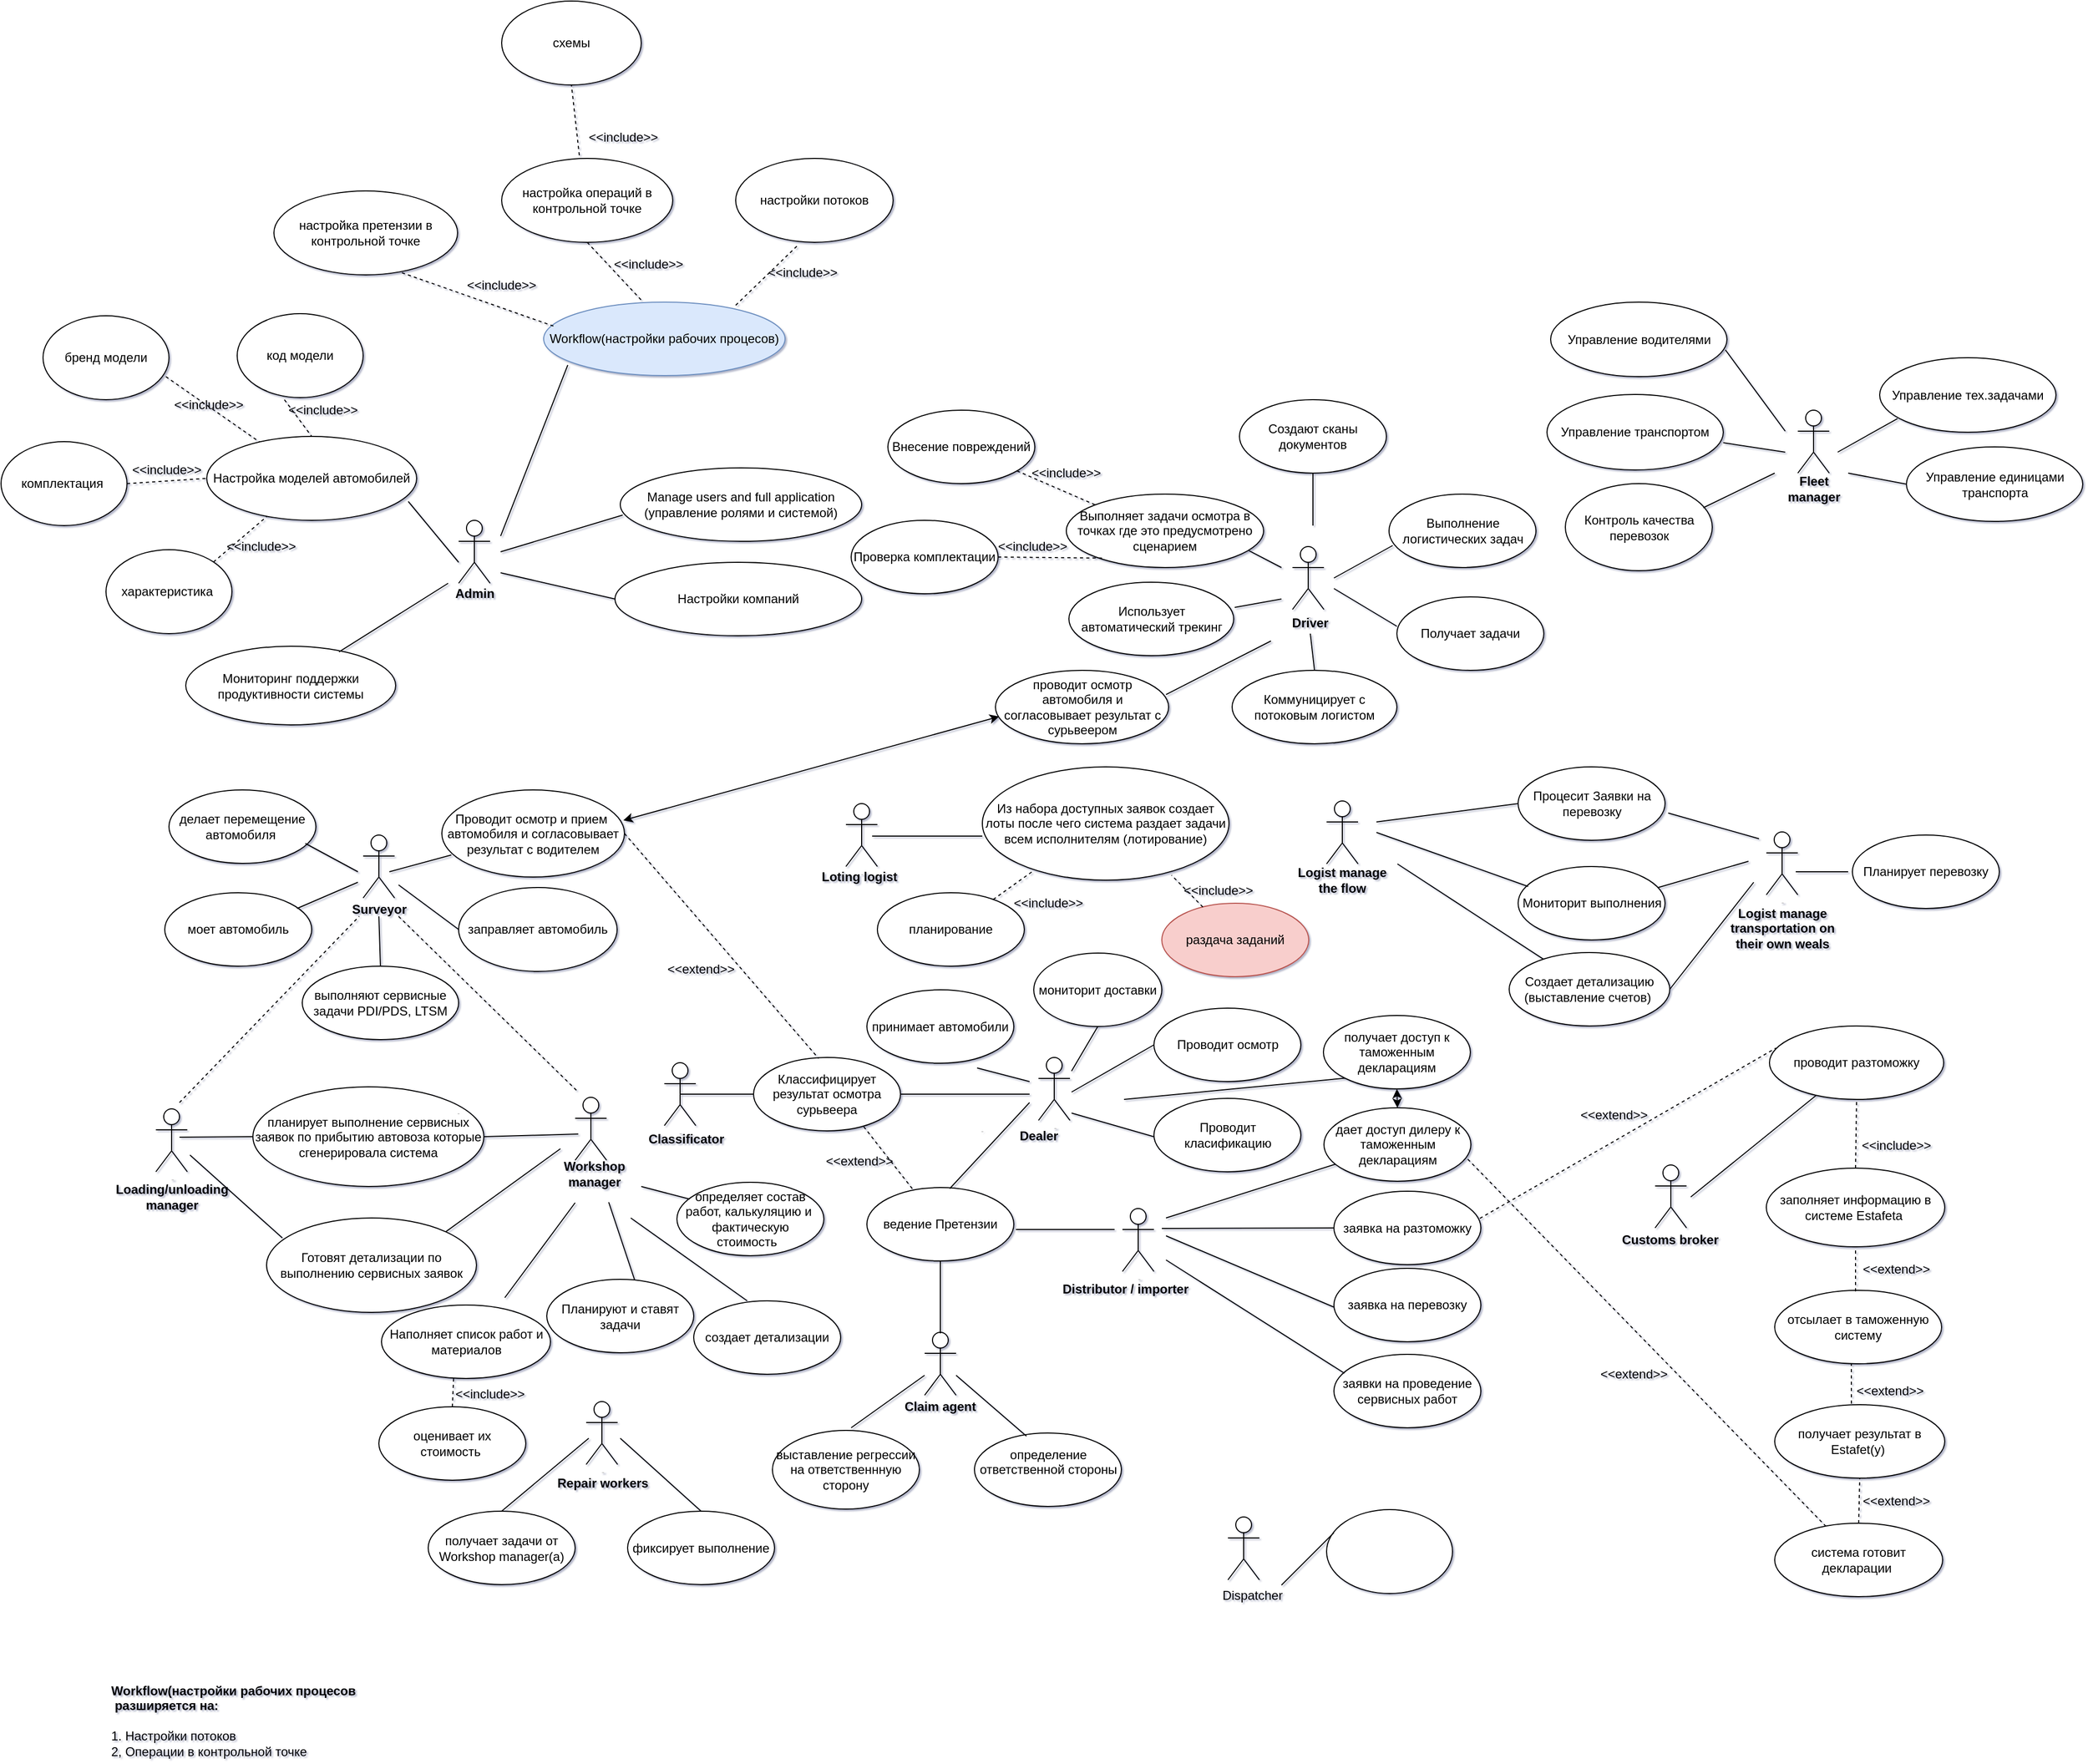<mxfile version="10.8.9" type="github"><diagram id="5whcgXVuGCMbvo6mKbPc" name="Page-1"><mxGraphModel dx="2269" dy="3134" grid="1" gridSize="10" guides="1" tooltips="1" connect="1" arrows="1" fold="1" page="1" pageScale="1" pageWidth="827" pageHeight="1169" background="none" math="0" shadow="1"><root><object label="" id="0"><mxCell/></object><mxCell id="1" parent="0"/><mxCell id="Q08epR4prEUGAhR8nIf7-2" value="Actor" style="shape=umlActor;verticalLabelPosition=bottom;labelBackgroundColor=#ffffff;verticalAlign=top;html=1;shadow=0;fontSize=1;" parent="1" vertex="1"><mxGeometry x="-384" y="-935" width="30" height="60" as="geometry"/></mxCell><mxCell id="Q08epR4prEUGAhR8nIf7-10" value="Manage users and full application&lt;br&gt;(управление ролями и системой)&lt;br&gt;" style="ellipse;whiteSpace=wrap;html=1;" parent="1" vertex="1"><mxGeometry x="-230" y="-985" width="230" height="70" as="geometry"/></mxCell><mxCell id="Q08epR4prEUGAhR8nIf7-16" value="Workflow(настройки рабочих процесов)" style="ellipse;whiteSpace=wrap;html=1;fillColor=#dae8fc;strokeColor=#6c8ebf;" parent="1" vertex="1"><mxGeometry x="-303" y="-1143" width="230" height="70" as="geometry"/></mxCell><mxCell id="Q08epR4prEUGAhR8nIf7-82" value="Admin" style="text;html=1;strokeColor=none;fillColor=none;align=center;verticalAlign=middle;whiteSpace=wrap;rounded=0;shadow=0;fontStyle=1" parent="1" vertex="1"><mxGeometry x="-401.5" y="-875" width="65" height="20" as="geometry"/></mxCell><mxCell id="Q08epR4prEUGAhR8nIf7-102" value="Actor" style="shape=umlActor;verticalLabelPosition=bottom;labelBackgroundColor=#ffffff;verticalAlign=top;html=1;outlineConnect=0;shadow=0;fontSize=1;fontColor=none;" parent="1" vertex="1"><mxGeometry x="248.5" y="-279" width="30" height="60" as="geometry"/></mxCell><mxCell id="Q08epR4prEUGAhR8nIf7-103" value="Actor" style="shape=umlActor;verticalLabelPosition=bottom;labelBackgroundColor=#ffffff;verticalAlign=top;html=1;outlineConnect=0;shadow=0;fontSize=1;fontColor=none;" parent="1" vertex="1"><mxGeometry x="756" y="-320.5" width="30" height="60" as="geometry"/></mxCell><mxCell id="Q08epR4prEUGAhR8nIf7-104" value="&lt;br&gt;&lt;span&gt;Distributor / importer&lt;/span&gt;&lt;br&gt;" style="text;html=1;strokeColor=none;fillColor=none;align=center;verticalAlign=middle;whiteSpace=wrap;rounded=0;shadow=0;fontStyle=1" parent="1" vertex="1"><mxGeometry x="183" y="-225" width="137" height="30" as="geometry"/></mxCell><mxCell id="Q08epR4prEUGAhR8nIf7-106" value="&lt;br&gt;&lt;span&gt;Customs broker&lt;/span&gt;&lt;br&gt;" style="text;html=1;strokeColor=none;fillColor=none;align=center;verticalAlign=middle;whiteSpace=wrap;rounded=0;shadow=0;fontStyle=1" parent="1" vertex="1"><mxGeometry x="701.5" y="-272.5" width="137" height="30" as="geometry"/></mxCell><mxCell id="Q08epR4prEUGAhR8nIf7-110" value="Настройки компаний" style="ellipse;whiteSpace=wrap;html=1;" parent="1" vertex="1"><mxGeometry x="-235" y="-895" width="235" height="70" as="geometry"/></mxCell><mxCell id="phRcH1ESiRIvlaLtqdOY-70" value="" style="endArrow=none;html=1;fontFamily=Helvetica;fontSize=12;fontColor=none;entryX=0.01;entryY=0.643;entryDx=0;entryDy=0;entryPerimeter=0;" parent="1" target="Q08epR4prEUGAhR8nIf7-10" edge="1"><mxGeometry width="50" height="50" relative="1" as="geometry"><mxPoint x="-344" y="-905" as="sourcePoint"/><mxPoint x="-274" y="-820" as="targetPoint"/></mxGeometry></mxCell><mxCell id="phRcH1ESiRIvlaLtqdOY-71" value="" style="endArrow=none;html=1;fontFamily=Helvetica;fontSize=12;fontColor=none;entryX=0.1;entryY=0.857;entryDx=0;entryDy=0;entryPerimeter=0;" parent="1" edge="1" target="Q08epR4prEUGAhR8nIf7-16"><mxGeometry width="50" height="50" relative="1" as="geometry"><mxPoint x="-344" y="-920" as="sourcePoint"/><mxPoint x="-236" y="-770" as="targetPoint"/></mxGeometry></mxCell><mxCell id="phRcH1ESiRIvlaLtqdOY-72" value="" style="endArrow=none;html=1;fontFamily=Helvetica;fontSize=12;fontColor=none;entryX=0;entryY=0.5;entryDx=0;entryDy=0;" parent="1" target="Q08epR4prEUGAhR8nIf7-110" edge="1"><mxGeometry width="50" height="50" relative="1" as="geometry"><mxPoint x="-344" y="-885" as="sourcePoint"/><mxPoint x="-206.5" y="-785" as="targetPoint"/></mxGeometry></mxCell><mxCell id="phRcH1ESiRIvlaLtqdOY-123" value="Actor" style="shape=umlActor;verticalLabelPosition=bottom;labelBackgroundColor=#ffffff;verticalAlign=top;html=1;fontSize=1;" parent="1" vertex="1"><mxGeometry x="-188" y="-418" width="30" height="60" as="geometry"/></mxCell><mxCell id="phRcH1ESiRIvlaLtqdOY-126" value="Text" style="text;html=1;strokeColor=none;fillColor=none;align=center;verticalAlign=middle;whiteSpace=wrap;rounded=0;fontSize=1;" parent="1" vertex="1"><mxGeometry x="-193" y="-358" width="40" height="20" as="geometry"/></mxCell><mxCell id="phRcH1ESiRIvlaLtqdOY-127" value="&lt;b&gt;Classificator&lt;/b&gt;" style="text;html=1;strokeColor=none;fillColor=none;align=center;verticalAlign=middle;whiteSpace=wrap;rounded=0;fontSize=12;" parent="1" vertex="1"><mxGeometry x="-217.5" y="-355" width="100" height="20" as="geometry"/></mxCell><mxCell id="yQU5rjS5qn2a9MkzIKj_-3" value="Классифицирует результат осмотра сурьвеера" style="ellipse;whiteSpace=wrap;html=1;shadow=0;fontFamily=Helvetica;fontSize=12;fontColor=none;" parent="1" vertex="1"><mxGeometry x="-103" y="-423" width="140" height="70" as="geometry"/></mxCell><mxCell id="i7MWlM9R_y1AKmwzSXvL-6" value="Настройка моделей автомобилей" style="ellipse;whiteSpace=wrap;html=1;fontSize=12;" parent="1" vertex="1"><mxGeometry x="-624" y="-1015" width="200" height="80" as="geometry"/></mxCell><mxCell id="i7MWlM9R_y1AKmwzSXvL-8" value="Мониторинг поддержки продуктивности системы" style="ellipse;whiteSpace=wrap;html=1;fontSize=12;" parent="1" vertex="1"><mxGeometry x="-644" y="-815" width="200" height="75" as="geometry"/></mxCell><mxCell id="i7MWlM9R_y1AKmwzSXvL-15" value="" style="endArrow=none;html=1;fontSize=12;exitX=0.96;exitY=0.775;exitDx=0;exitDy=0;exitPerimeter=0;" parent="1" source="i7MWlM9R_y1AKmwzSXvL-6" edge="1"><mxGeometry width="50" height="50" relative="1" as="geometry"><mxPoint x="-444" y="-875" as="sourcePoint"/><mxPoint x="-384" y="-895" as="targetPoint"/></mxGeometry></mxCell><mxCell id="i7MWlM9R_y1AKmwzSXvL-17" value="" style="endArrow=none;html=1;fontSize=12;exitX=0.73;exitY=0.073;exitDx=0;exitDy=0;exitPerimeter=0;" parent="1" source="i7MWlM9R_y1AKmwzSXvL-8" edge="1"><mxGeometry width="50" height="50" relative="1" as="geometry"><mxPoint x="-454" y="-795" as="sourcePoint"/><mxPoint x="-394" y="-875" as="targetPoint"/></mxGeometry></mxCell><mxCell id="i7MWlM9R_y1AKmwzSXvL-18" value="Actor" style="shape=umlActor;verticalLabelPosition=bottom;labelBackgroundColor=#ffffff;verticalAlign=top;html=1;fontSize=1;" parent="1" vertex="1"><mxGeometry x="443" y="-667.5" width="30" height="60" as="geometry"/></mxCell><mxCell id="i7MWlM9R_y1AKmwzSXvL-19" value="Actor" style="shape=umlActor;verticalLabelPosition=bottom;labelBackgroundColor=#ffffff;verticalAlign=top;html=1;fontSize=1;" parent="1" vertex="1"><mxGeometry x="862" y="-638" width="30" height="60" as="geometry"/></mxCell><mxCell id="i7MWlM9R_y1AKmwzSXvL-20" value="Actor" style="shape=umlActor;verticalLabelPosition=bottom;labelBackgroundColor=#ffffff;verticalAlign=top;html=1;fontSize=1;" parent="1" vertex="1"><mxGeometry x="-15" y="-665" width="30" height="60" as="geometry"/></mxCell><mxCell id="i7MWlM9R_y1AKmwzSXvL-26" value="&lt;b&gt;Loting logist&lt;/b&gt;" style="text;html=1;strokeColor=none;fillColor=none;align=center;verticalAlign=middle;whiteSpace=wrap;rounded=0;fontSize=12;" parent="1" vertex="1"><mxGeometry x="-47" y="-605" width="90" height="20" as="geometry"/></mxCell><mxCell id="i7MWlM9R_y1AKmwzSXvL-31" value="Logist manage transportation on their own weals" style="text;html=1;strokeColor=none;fillColor=none;align=center;verticalAlign=middle;whiteSpace=wrap;rounded=0;fontSize=12;fontStyle=1" parent="1" vertex="1"><mxGeometry x="821.5" y="-575" width="111" height="58" as="geometry"/></mxCell><mxCell id="i7MWlM9R_y1AKmwzSXvL-34" value="Logist manage the flow" style="text;html=1;strokeColor=none;fillColor=none;align=center;verticalAlign=middle;whiteSpace=wrap;rounded=0;fontSize=12;fontStyle=1" parent="1" vertex="1"><mxGeometry x="413" y="-602.5" width="90" height="20" as="geometry"/></mxCell><mxCell id="i7MWlM9R_y1AKmwzSXvL-38" value="Процесит Заявки на перевозку" style="ellipse;whiteSpace=wrap;html=1;fontSize=12;" parent="1" vertex="1"><mxGeometry x="625.5" y="-700" width="140" height="70" as="geometry"/></mxCell><mxCell id="i7MWlM9R_y1AKmwzSXvL-39" value="Планирует перевозку" style="ellipse;whiteSpace=wrap;html=1;fontSize=12;" parent="1" vertex="1"><mxGeometry x="944" y="-635" width="140" height="70" as="geometry"/></mxCell><mxCell id="i7MWlM9R_y1AKmwzSXvL-41" value="Мониторит выполнения" style="ellipse;whiteSpace=wrap;html=1;fontSize=12;" parent="1" vertex="1"><mxGeometry x="625.5" y="-605" width="140" height="70" as="geometry"/></mxCell><mxCell id="i7MWlM9R_y1AKmwzSXvL-42" value="Создает детализацию&lt;br&gt;(выставление счетов)&amp;nbsp;" style="ellipse;whiteSpace=wrap;html=1;fontSize=12;" parent="1" vertex="1"><mxGeometry x="617" y="-523" width="153" height="70" as="geometry"/></mxCell><mxCell id="i7MWlM9R_y1AKmwzSXvL-43" value="" style="endArrow=none;html=1;fontSize=12;exitX=0.925;exitY=0.757;exitDx=0;exitDy=0;exitPerimeter=0;" parent="1" edge="1"><mxGeometry width="50" height="50" relative="1" as="geometry"><mxPoint x="768.5" y="-656" as="sourcePoint"/><mxPoint x="855" y="-631.5" as="targetPoint"/></mxGeometry></mxCell><mxCell id="i7MWlM9R_y1AKmwzSXvL-44" value="" style="endArrow=none;html=1;fontSize=12;" parent="1" target="i7MWlM9R_y1AKmwzSXvL-42" edge="1"><mxGeometry width="50" height="50" relative="1" as="geometry"><mxPoint x="510.5" y="-607.5" as="sourcePoint"/><mxPoint x="561.5" y="-567.5" as="targetPoint"/></mxGeometry></mxCell><mxCell id="i7MWlM9R_y1AKmwzSXvL-45" value="" style="endArrow=none;html=1;fontSize=12;" parent="1" edge="1"><mxGeometry width="50" height="50" relative="1" as="geometry"><mxPoint x="940" y="-600" as="sourcePoint"/><mxPoint x="890" y="-600" as="targetPoint"/></mxGeometry></mxCell><mxCell id="i7MWlM9R_y1AKmwzSXvL-46" value="" style="endArrow=none;html=1;fontSize=12;entryX=0.954;entryY=0.286;entryDx=0;entryDy=0;entryPerimeter=0;" parent="1" target="i7MWlM9R_y1AKmwzSXvL-41" edge="1"><mxGeometry width="50" height="50" relative="1" as="geometry"><mxPoint x="845" y="-610" as="sourcePoint"/><mxPoint x="769.5" y="-611" as="targetPoint"/></mxGeometry></mxCell><mxCell id="i7MWlM9R_y1AKmwzSXvL-47" value="" style="endArrow=none;html=1;fontSize=12;entryX=0;entryY=0.5;entryDx=0;entryDy=0;" parent="1" target="i7MWlM9R_y1AKmwzSXvL-38" edge="1"><mxGeometry width="50" height="50" relative="1" as="geometry"><mxPoint x="490.5" y="-647.5" as="sourcePoint"/><mxPoint x="500.5" y="-667.5" as="targetPoint"/></mxGeometry></mxCell><mxCell id="i7MWlM9R_y1AKmwzSXvL-48" value="" style="endArrow=none;html=1;fontSize=12;entryX=0.068;entryY=0.271;entryDx=0;entryDy=0;entryPerimeter=0;" parent="1" target="i7MWlM9R_y1AKmwzSXvL-41" edge="1"><mxGeometry width="50" height="50" relative="1" as="geometry"><mxPoint x="490.5" y="-637.5" as="sourcePoint"/><mxPoint x="510.5" y="-547.5" as="targetPoint"/></mxGeometry></mxCell><mxCell id="i7MWlM9R_y1AKmwzSXvL-49" value="" style="endArrow=none;html=1;fontSize=12;exitX=1;exitY=0.5;exitDx=0;exitDy=0;" parent="1" source="i7MWlM9R_y1AKmwzSXvL-42" edge="1"><mxGeometry width="50" height="50" relative="1" as="geometry"><mxPoint x="760.5" y="-534" as="sourcePoint"/><mxPoint x="850" y="-590" as="targetPoint"/></mxGeometry></mxCell><mxCell id="i7MWlM9R_y1AKmwzSXvL-52" value="Из набора доступных заявок создает лоты после чего система раздает задачи всем исполнителям (лотирование)" style="ellipse;whiteSpace=wrap;html=1;fontSize=12;" parent="1" vertex="1"><mxGeometry x="115" y="-700" width="235" height="108" as="geometry"/></mxCell><mxCell id="i7MWlM9R_y1AKmwzSXvL-53" value="планирование" style="ellipse;whiteSpace=wrap;html=1;fontSize=12;" parent="1" vertex="1"><mxGeometry x="15" y="-580" width="140" height="70" as="geometry"/></mxCell><mxCell id="i7MWlM9R_y1AKmwzSXvL-54" value="раздача заданий" style="ellipse;whiteSpace=wrap;html=1;fontSize=12;fillColor=#f8cecc;strokeColor=#b85450;" parent="1" vertex="1"><mxGeometry x="286" y="-570" width="140" height="70" as="geometry"/></mxCell><mxCell id="i7MWlM9R_y1AKmwzSXvL-55" value="" style="endArrow=none;html=1;fontSize=12;entryX=0;entryY=0.5;entryDx=0;entryDy=0;" parent="1" edge="1"><mxGeometry width="50" height="50" relative="1" as="geometry"><mxPoint x="10" y="-634" as="sourcePoint"/><mxPoint x="115" y="-634" as="targetPoint"/></mxGeometry></mxCell><mxCell id="i7MWlM9R_y1AKmwzSXvL-56" value="" style="endArrow=none;dashed=1;html=1;fontSize=12;entryX=0.2;entryY=0.928;entryDx=0;entryDy=0;entryPerimeter=0;" parent="1" source="i7MWlM9R_y1AKmwzSXvL-53" target="i7MWlM9R_y1AKmwzSXvL-52" edge="1"><mxGeometry width="50" height="50" relative="1" as="geometry"><mxPoint x="100" y="-540" as="sourcePoint"/><mxPoint x="150" y="-590" as="targetPoint"/></mxGeometry></mxCell><mxCell id="i7MWlM9R_y1AKmwzSXvL-57" value="" style="endArrow=none;dashed=1;html=1;fontSize=12;entryX=0.767;entryY=0.956;entryDx=0;entryDy=0;entryPerimeter=0;" parent="1" source="i7MWlM9R_y1AKmwzSXvL-54" target="i7MWlM9R_y1AKmwzSXvL-52" edge="1"><mxGeometry width="50" height="50" relative="1" as="geometry"><mxPoint x="300" y="-540" as="sourcePoint"/><mxPoint x="320" y="-580" as="targetPoint"/></mxGeometry></mxCell><mxCell id="i7MWlM9R_y1AKmwzSXvL-58" value="&amp;lt;&amp;lt;include&amp;gt;&amp;gt;" style="text;html=1;strokeColor=none;fillColor=none;align=center;verticalAlign=middle;whiteSpace=wrap;rounded=0;fontSize=12;" parent="1" vertex="1"><mxGeometry x="157.5" y="-580" width="40" height="20" as="geometry"/></mxCell><mxCell id="i7MWlM9R_y1AKmwzSXvL-59" value="&amp;lt;&amp;lt;include&amp;gt;&amp;gt;" style="text;html=1;strokeColor=none;fillColor=none;align=center;verticalAlign=middle;whiteSpace=wrap;rounded=0;fontSize=12;" parent="1" vertex="1"><mxGeometry x="320" y="-592.5" width="40" height="20" as="geometry"/></mxCell><mxCell id="i7MWlM9R_y1AKmwzSXvL-60" value="Actor" style="shape=umlActor;verticalLabelPosition=bottom;labelBackgroundColor=#ffffff;verticalAlign=top;html=1;shadow=0;fontSize=1;" parent="1" vertex="1"><mxGeometry x="410.5" y="-910" width="30" height="60" as="geometry"/></mxCell><mxCell id="i7MWlM9R_y1AKmwzSXvL-61" value="Driver" style="text;html=1;strokeColor=none;fillColor=none;align=center;verticalAlign=middle;whiteSpace=wrap;rounded=0;shadow=0;fontStyle=1" parent="1" vertex="1"><mxGeometry x="395" y="-847" width="65" height="20" as="geometry"/></mxCell><mxCell id="i7MWlM9R_y1AKmwzSXvL-62" value="Получает задачи" style="ellipse;whiteSpace=wrap;html=1;fontSize=12;" parent="1" vertex="1"><mxGeometry x="510" y="-862" width="140" height="70" as="geometry"/></mxCell><mxCell id="i7MWlM9R_y1AKmwzSXvL-63" value="Выполнение логистических задач" style="ellipse;whiteSpace=wrap;html=1;fontSize=12;" parent="1" vertex="1"><mxGeometry x="502.5" y="-960" width="140" height="70" as="geometry"/></mxCell><mxCell id="i7MWlM9R_y1AKmwzSXvL-64" value="Выполняет задачи осмотра в точках где это предусмотрено сценарием" style="ellipse;whiteSpace=wrap;html=1;fontSize=12;" parent="1" vertex="1"><mxGeometry x="195" y="-960" width="188" height="70" as="geometry"/></mxCell><mxCell id="i7MWlM9R_y1AKmwzSXvL-66" value="Использует автоматический трекинг" style="ellipse;whiteSpace=wrap;html=1;fontSize=12;" parent="1" vertex="1"><mxGeometry x="197.5" y="-876" width="157" height="70" as="geometry"/></mxCell><mxCell id="i7MWlM9R_y1AKmwzSXvL-67" value="Внесение повреждений" style="ellipse;whiteSpace=wrap;html=1;fontSize=12;" parent="1" vertex="1"><mxGeometry x="25" y="-1040" width="140" height="70" as="geometry"/></mxCell><mxCell id="i7MWlM9R_y1AKmwzSXvL-68" value="Проверка комплектации" style="ellipse;whiteSpace=wrap;html=1;fontSize=12;" parent="1" vertex="1"><mxGeometry x="-10" y="-935" width="140" height="70" as="geometry"/></mxCell><mxCell id="i7MWlM9R_y1AKmwzSXvL-69" value="" style="endArrow=none;html=1;fontSize=12;entryX=0.025;entryY=0.7;entryDx=0;entryDy=0;entryPerimeter=0;" parent="1" target="i7MWlM9R_y1AKmwzSXvL-63" edge="1"><mxGeometry width="50" height="50" relative="1" as="geometry"><mxPoint x="450" y="-880" as="sourcePoint"/><mxPoint x="530" y="-940" as="targetPoint"/></mxGeometry></mxCell><mxCell id="i7MWlM9R_y1AKmwzSXvL-70" value="" style="endArrow=none;html=1;fontSize=12;entryX=0;entryY=0.4;entryDx=0;entryDy=0;entryPerimeter=0;" parent="1" target="i7MWlM9R_y1AKmwzSXvL-62" edge="1"><mxGeometry width="50" height="50" relative="1" as="geometry"><mxPoint x="450" y="-870" as="sourcePoint"/><mxPoint x="510" y="-870" as="targetPoint"/></mxGeometry></mxCell><mxCell id="i7MWlM9R_y1AKmwzSXvL-71" value="" style="endArrow=none;html=1;fontSize=12;exitX=0.926;exitY=0.771;exitDx=0;exitDy=0;exitPerimeter=0;" parent="1" source="i7MWlM9R_y1AKmwzSXvL-64" edge="1"><mxGeometry width="50" height="50" relative="1" as="geometry"><mxPoint x="360" y="-970" as="sourcePoint"/><mxPoint x="400" y="-890" as="targetPoint"/></mxGeometry></mxCell><mxCell id="i7MWlM9R_y1AKmwzSXvL-72" value="" style="endArrow=none;html=1;fontSize=12;exitX=1.006;exitY=0.343;exitDx=0;exitDy=0;exitPerimeter=0;" parent="1" source="i7MWlM9R_y1AKmwzSXvL-66" edge="1"><mxGeometry width="50" height="50" relative="1" as="geometry"><mxPoint x="350" y="-800" as="sourcePoint"/><mxPoint x="400" y="-860" as="targetPoint"/></mxGeometry></mxCell><mxCell id="i7MWlM9R_y1AKmwzSXvL-73" value="" style="endArrow=none;dashed=1;html=1;fontSize=12;entryX=0;entryY=0;entryDx=0;entryDy=0;" parent="1" source="i7MWlM9R_y1AKmwzSXvL-67" target="i7MWlM9R_y1AKmwzSXvL-64" edge="1"><mxGeometry width="50" height="50" relative="1" as="geometry"><mxPoint x="190" y="-1000" as="sourcePoint"/><mxPoint x="220" y="-960" as="targetPoint"/></mxGeometry></mxCell><mxCell id="i7MWlM9R_y1AKmwzSXvL-74" value="" style="endArrow=none;dashed=1;html=1;fontSize=12;entryX=0.186;entryY=0.871;entryDx=0;entryDy=0;entryPerimeter=0;exitX=1;exitY=0.5;exitDx=0;exitDy=0;" parent="1" source="i7MWlM9R_y1AKmwzSXvL-68" target="i7MWlM9R_y1AKmwzSXvL-64" edge="1"><mxGeometry width="50" height="50" relative="1" as="geometry"><mxPoint x="140" y="-810" as="sourcePoint"/><mxPoint x="190" y="-860" as="targetPoint"/></mxGeometry></mxCell><mxCell id="i7MWlM9R_y1AKmwzSXvL-75" value="Коммуницирует с потоковым логистом" style="ellipse;whiteSpace=wrap;html=1;fontSize=12;" parent="1" vertex="1"><mxGeometry x="353" y="-792" width="157" height="70" as="geometry"/></mxCell><mxCell id="i7MWlM9R_y1AKmwzSXvL-76" value="" style="endArrow=none;html=1;fontSize=12;exitX=0.5;exitY=0;exitDx=0;exitDy=0;entryX=0.5;entryY=1;entryDx=0;entryDy=0;" parent="1" source="i7MWlM9R_y1AKmwzSXvL-75" target="i7MWlM9R_y1AKmwzSXvL-61" edge="1"><mxGeometry width="50" height="50" relative="1" as="geometry"><mxPoint x="400" y="-780" as="sourcePoint"/><mxPoint x="450" y="-830" as="targetPoint"/></mxGeometry></mxCell><mxCell id="i7MWlM9R_y1AKmwzSXvL-77" value="Создают сканы документов" style="ellipse;whiteSpace=wrap;html=1;fontSize=12;" parent="1" vertex="1"><mxGeometry x="360" y="-1050" width="140" height="70" as="geometry"/></mxCell><mxCell id="i7MWlM9R_y1AKmwzSXvL-78" value="" style="endArrow=none;html=1;fontSize=12;entryX=0.5;entryY=1;entryDx=0;entryDy=0;" parent="1" target="i7MWlM9R_y1AKmwzSXvL-77" edge="1"><mxGeometry width="50" height="50" relative="1" as="geometry"><mxPoint x="430" y="-930" as="sourcePoint"/><mxPoint x="460" y="-980" as="targetPoint"/></mxGeometry></mxCell><mxCell id="i7MWlM9R_y1AKmwzSXvL-79" value="&amp;lt;&amp;lt;include&amp;gt;&amp;gt;" style="text;html=1;strokeColor=none;fillColor=none;align=center;verticalAlign=middle;whiteSpace=wrap;rounded=0;fontSize=12;" parent="1" vertex="1"><mxGeometry x="175" y="-990" width="40" height="20" as="geometry"/></mxCell><mxCell id="i7MWlM9R_y1AKmwzSXvL-80" value="&amp;lt;&amp;lt;include&amp;gt;&amp;gt;" style="text;html=1;strokeColor=none;fillColor=none;align=center;verticalAlign=middle;whiteSpace=wrap;rounded=0;fontSize=12;" parent="1" vertex="1"><mxGeometry x="143" y="-920" width="40" height="20" as="geometry"/></mxCell><mxCell id="i7MWlM9R_y1AKmwzSXvL-81" value="Actor" style="shape=umlActor;verticalLabelPosition=bottom;labelBackgroundColor=#ffffff;verticalAlign=top;html=1;fontSize=1;" parent="1" vertex="1"><mxGeometry x="-475" y="-635" width="30" height="60" as="geometry"/></mxCell><mxCell id="i7MWlM9R_y1AKmwzSXvL-85" value="&lt;br&gt;&lt;span&gt;Surveyor&lt;/span&gt;&lt;br&gt;" style="text;html=1;strokeColor=none;fillColor=none;align=center;verticalAlign=middle;whiteSpace=wrap;rounded=0;shadow=0;fontStyle=1" parent="1" vertex="1"><mxGeometry x="-497.5" y="-587.5" width="75" height="30" as="geometry"/></mxCell><mxCell id="i7MWlM9R_y1AKmwzSXvL-86" value="Проводит осмотр и прием&amp;nbsp; автомобиля и согласовывает результат с водителем" style="ellipse;whiteSpace=wrap;html=1;fontSize=12;" parent="1" vertex="1"><mxGeometry x="-400" y="-678" width="174" height="83" as="geometry"/></mxCell><mxCell id="i7MWlM9R_y1AKmwzSXvL-87" value="проводит осмотр автомобиля и согласовывает результат с сурьвеером" style="ellipse;whiteSpace=wrap;html=1;fontSize=12;" parent="1" vertex="1"><mxGeometry x="127.5" y="-792" width="165" height="70" as="geometry"/></mxCell><mxCell id="i7MWlM9R_y1AKmwzSXvL-88" value="" style="endArrow=none;html=1;fontSize=12;exitX=0.985;exitY=0.329;exitDx=0;exitDy=0;exitPerimeter=0;" parent="1" source="i7MWlM9R_y1AKmwzSXvL-87" edge="1"><mxGeometry width="50" height="50" relative="1" as="geometry"><mxPoint x="250" y="-710" as="sourcePoint"/><mxPoint x="390" y="-820" as="targetPoint"/></mxGeometry></mxCell><mxCell id="i7MWlM9R_y1AKmwzSXvL-90" value="делает перемещение автомобиля&amp;nbsp;" style="ellipse;whiteSpace=wrap;html=1;fontSize=12;" parent="1" vertex="1"><mxGeometry x="-660" y="-678" width="140" height="70" as="geometry"/></mxCell><mxCell id="i7MWlM9R_y1AKmwzSXvL-91" value="моет автомобиль" style="ellipse;whiteSpace=wrap;html=1;fontSize=12;" parent="1" vertex="1"><mxGeometry x="-664" y="-580" width="140" height="70" as="geometry"/></mxCell><mxCell id="i7MWlM9R_y1AKmwzSXvL-92" value="заправляет автомобиль" style="ellipse;whiteSpace=wrap;html=1;fontSize=12;" parent="1" vertex="1"><mxGeometry x="-384" y="-585" width="151" height="80" as="geometry"/></mxCell><mxCell id="i7MWlM9R_y1AKmwzSXvL-95" value="" style="endArrow=none;html=1;fontSize=12;entryX=0.052;entryY=0.747;entryDx=0;entryDy=0;entryPerimeter=0;" parent="1" target="i7MWlM9R_y1AKmwzSXvL-86" edge="1"><mxGeometry width="50" height="50" relative="1" as="geometry"><mxPoint x="-450" y="-600" as="sourcePoint"/><mxPoint x="-400" y="-640" as="targetPoint"/></mxGeometry></mxCell><mxCell id="i7MWlM9R_y1AKmwzSXvL-96" value="" style="endArrow=none;html=1;fontSize=12;" parent="1" edge="1"><mxGeometry width="50" height="50" relative="1" as="geometry"><mxPoint x="-530" y="-627" as="sourcePoint"/><mxPoint x="-480" y="-600" as="targetPoint"/></mxGeometry></mxCell><mxCell id="i7MWlM9R_y1AKmwzSXvL-97" value="" style="endArrow=none;html=1;fontSize=12;entryX=0;entryY=0.5;entryDx=0;entryDy=0;exitX=0.75;exitY=0;exitDx=0;exitDy=0;" parent="1" source="i7MWlM9R_y1AKmwzSXvL-85" target="i7MWlM9R_y1AKmwzSXvL-92" edge="1"><mxGeometry width="50" height="50" relative="1" as="geometry"><mxPoint x="-460" y="-490" as="sourcePoint"/><mxPoint x="-410" y="-540" as="targetPoint"/></mxGeometry></mxCell><mxCell id="i7MWlM9R_y1AKmwzSXvL-98" value="" style="endArrow=none;html=1;fontSize=12;exitX=0.9;exitY=0.214;exitDx=0;exitDy=0;exitPerimeter=0;" parent="1" source="i7MWlM9R_y1AKmwzSXvL-91" edge="1"><mxGeometry width="50" height="50" relative="1" as="geometry"><mxPoint x="-530" y="-540" as="sourcePoint"/><mxPoint x="-480" y="-590" as="targetPoint"/></mxGeometry></mxCell><mxCell id="i7MWlM9R_y1AKmwzSXvL-99" value="выполняют сервисные задачи PDI/PDS, LTSM" style="ellipse;whiteSpace=wrap;html=1;fontSize=12;" parent="1" vertex="1"><mxGeometry x="-533" y="-510" width="149" height="70" as="geometry"/></mxCell><mxCell id="i7MWlM9R_y1AKmwzSXvL-100" value="" style="endArrow=none;html=1;fontSize=12;entryX=0.5;entryY=1;entryDx=0;entryDy=0;exitX=0.5;exitY=0;exitDx=0;exitDy=0;" parent="1" source="i7MWlM9R_y1AKmwzSXvL-99" target="i7MWlM9R_y1AKmwzSXvL-85" edge="1"><mxGeometry width="50" height="50" relative="1" as="geometry"><mxPoint x="-490" y="-510" as="sourcePoint"/><mxPoint x="-440" y="-560" as="targetPoint"/></mxGeometry></mxCell><mxCell id="i7MWlM9R_y1AKmwzSXvL-101" value="Actor" style="shape=umlActor;verticalLabelPosition=bottom;labelBackgroundColor=#ffffff;verticalAlign=top;html=1;outlineConnect=0;fontSize=1;" parent="1" vertex="1"><mxGeometry x="-273" y="-385" width="30" height="60" as="geometry"/></mxCell><mxCell id="i7MWlM9R_y1AKmwzSXvL-102" value="&lt;br&gt;&lt;span&gt;Loading/unloading manager&lt;/span&gt;&lt;br&gt;" style="text;html=1;strokeColor=none;fillColor=none;align=center;verticalAlign=middle;whiteSpace=wrap;rounded=0;shadow=0;fontStyle=1" parent="1" vertex="1"><mxGeometry x="-722.5" y="-317.5" width="130" height="40" as="geometry"/></mxCell><mxCell id="i7MWlM9R_y1AKmwzSXvL-103" value="планирует выполнение сервисных заявок по прибытию автовоза которые сгенерировала система" style="ellipse;whiteSpace=wrap;html=1;fontSize=12;fontColor=#000000;" parent="1" vertex="1"><mxGeometry x="-580" y="-395" width="220" height="95" as="geometry"/></mxCell><mxCell id="i7MWlM9R_y1AKmwzSXvL-104" value="Text" style="text;html=1;resizable=0;points=[];autosize=1;align=left;verticalAlign=top;spacingTop=-4;fontSize=1;" parent="1" vertex="1"><mxGeometry x="-387" y="-373" width="20" as="geometry"/></mxCell><mxCell id="i7MWlM9R_y1AKmwzSXvL-107" value="Actor" style="shape=umlActor;verticalLabelPosition=bottom;labelBackgroundColor=#ffffff;verticalAlign=top;html=1;outlineConnect=0;fontSize=1;" parent="1" vertex="1"><mxGeometry x="-672.5" y="-374" width="30" height="60" as="geometry"/></mxCell><mxCell id="i7MWlM9R_y1AKmwzSXvL-108" value="&lt;br&gt;&lt;span&gt;Workshop manager&lt;/span&gt;&lt;br&gt;" style="text;html=1;strokeColor=none;fillColor=none;align=center;verticalAlign=middle;whiteSpace=wrap;rounded=0;shadow=0;fontStyle=1" parent="1" vertex="1"><mxGeometry x="-292.5" y="-339" width="75" height="40" as="geometry"/></mxCell><mxCell id="i7MWlM9R_y1AKmwzSXvL-109" value="" style="endArrow=none;html=1;fontSize=12;fontColor=#000000;entryX=0;entryY=0.5;entryDx=0;entryDy=0;" parent="1" target="i7MWlM9R_y1AKmwzSXvL-103" edge="1"><mxGeometry width="50" height="50" relative="1" as="geometry"><mxPoint x="-650" y="-347" as="sourcePoint"/><mxPoint x="-540" y="-290" as="targetPoint"/></mxGeometry></mxCell><mxCell id="i7MWlM9R_y1AKmwzSXvL-112" value="" style="endArrow=none;html=1;fontSize=12;fontColor=#000000;exitX=1;exitY=0.5;exitDx=0;exitDy=0;" parent="1" source="i7MWlM9R_y1AKmwzSXvL-103" edge="1"><mxGeometry width="50" height="50" relative="1" as="geometry"><mxPoint x="-360" y="-320" as="sourcePoint"/><mxPoint x="-270" y="-350" as="targetPoint"/></mxGeometry></mxCell><mxCell id="i7MWlM9R_y1AKmwzSXvL-113" value="Готовят детализации по выполнению сервисных заявок" style="ellipse;whiteSpace=wrap;html=1;fontSize=12;fontColor=#000000;" parent="1" vertex="1"><mxGeometry x="-567" y="-270" width="200" height="90" as="geometry"/></mxCell><mxCell id="i7MWlM9R_y1AKmwzSXvL-114" value="" style="endArrow=none;html=1;fontSize=12;fontColor=#000000;entryX=0.075;entryY=0.211;entryDx=0;entryDy=0;entryPerimeter=0;" parent="1" target="i7MWlM9R_y1AKmwzSXvL-113" edge="1"><mxGeometry width="50" height="50" relative="1" as="geometry"><mxPoint x="-640" y="-330" as="sourcePoint"/><mxPoint x="-560" y="-320" as="targetPoint"/></mxGeometry></mxCell><mxCell id="i7MWlM9R_y1AKmwzSXvL-115" value="" style="endArrow=none;html=1;fontSize=12;fontColor=#000000;entryX=0.25;entryY=0;entryDx=0;entryDy=0;exitX=1;exitY=0;exitDx=0;exitDy=0;" parent="1" source="i7MWlM9R_y1AKmwzSXvL-113" edge="1"><mxGeometry width="50" height="50" relative="1" as="geometry"><mxPoint x="-380" y="-261" as="sourcePoint"/><mxPoint x="-287" y="-336" as="targetPoint"/></mxGeometry></mxCell><mxCell id="i7MWlM9R_y1AKmwzSXvL-117" value="" style="endArrow=none;html=1;fontSize=12;fontColor=#000000;entryX=0;entryY=0.5;entryDx=0;entryDy=0;exitX=0.5;exitY=0.5;exitDx=0;exitDy=0;exitPerimeter=0;" parent="1" source="phRcH1ESiRIvlaLtqdOY-123" target="yQU5rjS5qn2a9MkzIKj_-3" edge="1"><mxGeometry width="50" height="50" relative="1" as="geometry"><mxPoint x="-168" y="-353" as="sourcePoint"/><mxPoint x="-118" y="-403" as="targetPoint"/></mxGeometry></mxCell><mxCell id="i7MWlM9R_y1AKmwzSXvL-120" value="Actor" style="shape=umlActor;verticalLabelPosition=bottom;labelBackgroundColor=#ffffff;verticalAlign=top;html=1;fontSize=1;" parent="1" vertex="1"><mxGeometry x="168.5" y="-423" width="30" height="60" as="geometry"/></mxCell><mxCell id="i7MWlM9R_y1AKmwzSXvL-121" value="Text" style="text;html=1;strokeColor=none;fillColor=none;align=center;verticalAlign=middle;whiteSpace=wrap;rounded=0;fontSize=1;" parent="1" vertex="1"><mxGeometry x="95" y="-363" width="40" height="20" as="geometry"/></mxCell><mxCell id="i7MWlM9R_y1AKmwzSXvL-122" value="&lt;b&gt;Dealer&lt;/b&gt;" style="text;html=1;strokeColor=none;fillColor=none;align=center;verticalAlign=middle;whiteSpace=wrap;rounded=0;fontSize=12;" parent="1" vertex="1"><mxGeometry x="118.5" y="-358" width="100" height="20" as="geometry"/></mxCell><mxCell id="i7MWlM9R_y1AKmwzSXvL-123" value="" style="endArrow=none;html=1;fontSize=12;fontColor=#000000;exitX=1;exitY=0.5;exitDx=0;exitDy=0;" parent="1" source="yQU5rjS5qn2a9MkzIKj_-3" edge="1"><mxGeometry width="50" height="50" relative="1" as="geometry"><mxPoint x="22" y="-413" as="sourcePoint"/><mxPoint x="160" y="-388" as="targetPoint"/></mxGeometry></mxCell><mxCell id="i7MWlM9R_y1AKmwzSXvL-124" value="ведение Претензии" style="ellipse;whiteSpace=wrap;html=1;fontSize=12;fontColor=#000000;" parent="1" vertex="1"><mxGeometry x="5" y="-299" width="140" height="70" as="geometry"/></mxCell><mxCell id="i7MWlM9R_y1AKmwzSXvL-125" value="" style="endArrow=none;dashed=1;html=1;fontSize=12;fontColor=#000000;entryX=0.25;entryY=1;entryDx=0;entryDy=0;" parent="1" target="i7MWlM9R_y1AKmwzSXvL-85" edge="1"><mxGeometry width="50" height="50" relative="1" as="geometry"><mxPoint x="-650" y="-380" as="sourcePoint"/><mxPoint x="-580" y="-460" as="targetPoint"/></mxGeometry></mxCell><mxCell id="i7MWlM9R_y1AKmwzSXvL-126" value="" style="endArrow=none;dashed=1;html=1;fontSize=12;fontColor=#000000;exitX=0.75;exitY=1;exitDx=0;exitDy=0;" parent="1" source="i7MWlM9R_y1AKmwzSXvL-85" edge="1"><mxGeometry width="50" height="50" relative="1" as="geometry"><mxPoint x="-310" y="-400" as="sourcePoint"/><mxPoint x="-270" y="-390" as="targetPoint"/></mxGeometry></mxCell><mxCell id="i7MWlM9R_y1AKmwzSXvL-127" value="" style="endArrow=none;dashed=1;html=1;fontSize=12;fontColor=#000000;exitX=1;exitY=0.5;exitDx=0;exitDy=0;entryX=0.443;entryY=0.014;entryDx=0;entryDy=0;entryPerimeter=0;" parent="1" source="i7MWlM9R_y1AKmwzSXvL-86" target="yQU5rjS5qn2a9MkzIKj_-3" edge="1"><mxGeometry width="50" height="50" relative="1" as="geometry"><mxPoint x="-190" y="-560" as="sourcePoint"/><mxPoint x="-140" y="-610" as="targetPoint"/></mxGeometry></mxCell><mxCell id="i7MWlM9R_y1AKmwzSXvL-128" value="&amp;lt;&amp;lt;extend&amp;gt;&amp;gt;" style="text;html=1;strokeColor=none;fillColor=none;align=center;verticalAlign=middle;whiteSpace=wrap;rounded=0;fontSize=12;fontColor=#000000;" parent="1" vertex="1"><mxGeometry x="-173" y="-517" width="40" height="20" as="geometry"/></mxCell><mxCell id="i7MWlM9R_y1AKmwzSXvL-129" value="" style="endArrow=none;dashed=1;html=1;fontSize=12;fontColor=#000000;exitX=0.75;exitY=0.943;exitDx=0;exitDy=0;exitPerimeter=0;" parent="1" source="yQU5rjS5qn2a9MkzIKj_-3" target="i7MWlM9R_y1AKmwzSXvL-124" edge="1"><mxGeometry width="50" height="50" relative="1" as="geometry"><mxPoint x="-100" y="-270" as="sourcePoint"/><mxPoint x="-50" y="-320" as="targetPoint"/></mxGeometry></mxCell><mxCell id="i7MWlM9R_y1AKmwzSXvL-130" value="&amp;lt;&amp;lt;extend&amp;gt;&amp;gt;" style="text;html=1;strokeColor=none;fillColor=none;align=center;verticalAlign=middle;whiteSpace=wrap;rounded=0;fontSize=12;fontColor=#000000;" parent="1" vertex="1"><mxGeometry x="-22" y="-334" width="40" height="20" as="geometry"/></mxCell><mxCell id="i7MWlM9R_y1AKmwzSXvL-133" value="Actor" style="shape=umlActor;verticalLabelPosition=bottom;labelBackgroundColor=#ffffff;verticalAlign=top;html=1;fontSize=1;fontColor=none;labelBorderColor=#000000;noLabel=1;" parent="1" vertex="1"><mxGeometry x="60" y="-161" width="30" height="60" as="geometry"/></mxCell><mxCell id="i7MWlM9R_y1AKmwzSXvL-134" value="&lt;b&gt;Claim agent&lt;/b&gt;" style="text;html=1;strokeColor=none;fillColor=none;align=center;verticalAlign=middle;whiteSpace=wrap;rounded=0;fontSize=12;" parent="1" vertex="1"><mxGeometry x="25" y="-100" width="100" height="20" as="geometry"/></mxCell><mxCell id="i7MWlM9R_y1AKmwzSXvL-136" value="" style="endArrow=classic;startArrow=classic;html=1;fontSize=1;fontColor=none;entryX=0.021;entryY=0.629;entryDx=0;entryDy=0;entryPerimeter=0;exitX=0.994;exitY=0.349;exitDx=0;exitDy=0;exitPerimeter=0;" parent="1" source="i7MWlM9R_y1AKmwzSXvL-86" target="i7MWlM9R_y1AKmwzSXvL-87" edge="1"><mxGeometry width="50" height="50" relative="1" as="geometry"><mxPoint x="-110" y="-640" as="sourcePoint"/><mxPoint x="-60" y="-690" as="targetPoint"/></mxGeometry></mxCell><mxCell id="i7MWlM9R_y1AKmwzSXvL-139" value="" style="endArrow=none;html=1;fontSize=1;fontColor=none;exitX=0.564;exitY=0.014;exitDx=0;exitDy=0;exitPerimeter=0;" parent="1" source="i7MWlM9R_y1AKmwzSXvL-124" edge="1"><mxGeometry width="50" height="50" relative="1" as="geometry"><mxPoint x="100" y="-310" as="sourcePoint"/><mxPoint x="160" y="-380" as="targetPoint"/></mxGeometry></mxCell><mxCell id="i7MWlM9R_y1AKmwzSXvL-140" value="" style="endArrow=none;html=1;fontSize=1;fontColor=none;" parent="1" source="i7MWlM9R_y1AKmwzSXvL-124" edge="1"><mxGeometry width="50" height="50" relative="1" as="geometry"><mxPoint x="107.5" y="-215" as="sourcePoint"/><mxPoint x="75" y="-160" as="targetPoint"/></mxGeometry></mxCell><mxCell id="i7MWlM9R_y1AKmwzSXvL-141" value="" style="endArrow=none;html=1;fontSize=1;fontColor=none;entryX=0.343;entryY=-0.133;entryDx=0;entryDy=0;entryPerimeter=0;" parent="1" edge="1"><mxGeometry width="50" height="50" relative="1" as="geometry"><mxPoint x="147" y="-259" as="sourcePoint"/><mxPoint x="241" y="-259" as="targetPoint"/></mxGeometry></mxCell><mxCell id="i7MWlM9R_y1AKmwzSXvL-142" value="&lt;span style=&quot;font-size: 12px&quot;&gt;Проводит осмотр&lt;/span&gt;" style="ellipse;whiteSpace=wrap;html=1;fontSize=1;fontColor=none;" parent="1" vertex="1"><mxGeometry x="278.5" y="-470" width="140" height="70" as="geometry"/></mxCell><mxCell id="i7MWlM9R_y1AKmwzSXvL-144" value="" style="endArrow=none;html=1;fontSize=1;fontColor=none;entryX=0;entryY=0.5;entryDx=0;entryDy=0;" parent="1" target="i7MWlM9R_y1AKmwzSXvL-142" edge="1"><mxGeometry width="50" height="50" relative="1" as="geometry"><mxPoint x="200" y="-390" as="sourcePoint"/><mxPoint x="260" y="-430" as="targetPoint"/></mxGeometry></mxCell><mxCell id="i7MWlM9R_y1AKmwzSXvL-145" value="" style="endArrow=none;html=1;fontSize=1;fontColor=none;entryX=0;entryY=0.5;entryDx=0;entryDy=0;" parent="1" edge="1"><mxGeometry width="50" height="50" relative="1" as="geometry"><mxPoint x="200" y="-370" as="sourcePoint"/><mxPoint x="280" y="-347" as="targetPoint"/></mxGeometry></mxCell><mxCell id="i7MWlM9R_y1AKmwzSXvL-147" value="&lt;span style=&quot;font-size: 12px&quot;&gt;Проводит класификацию&lt;/span&gt;" style="ellipse;whiteSpace=wrap;html=1;fontSize=1;fontColor=none;" parent="1" vertex="1"><mxGeometry x="278.5" y="-384" width="140" height="70" as="geometry"/></mxCell><mxCell id="i7MWlM9R_y1AKmwzSXvL-148" value="заявка на разтоможку" style="ellipse;whiteSpace=wrap;html=1;fontSize=12;fontColor=none;" parent="1" vertex="1"><mxGeometry x="450" y="-295.5" width="140" height="70" as="geometry"/></mxCell><mxCell id="i7MWlM9R_y1AKmwzSXvL-149" value="" style="endArrow=none;html=1;fontSize=12;fontColor=none;entryX=0;entryY=0.5;entryDx=0;entryDy=0;" parent="1" target="i7MWlM9R_y1AKmwzSXvL-148" edge="1"><mxGeometry width="50" height="50" relative="1" as="geometry"><mxPoint x="286" y="-260" as="sourcePoint"/><mxPoint x="356.711" y="-271" as="targetPoint"/></mxGeometry></mxCell><mxCell id="i7MWlM9R_y1AKmwzSXvL-150" value="заявка на перевозку" style="ellipse;whiteSpace=wrap;html=1;fontSize=12;fontColor=none;" parent="1" vertex="1"><mxGeometry x="450" y="-222" width="140" height="70" as="geometry"/></mxCell><mxCell id="i7MWlM9R_y1AKmwzSXvL-151" value="заявки на проведение сервисных работ" style="ellipse;whiteSpace=wrap;html=1;fontSize=12;fontColor=none;" parent="1" vertex="1"><mxGeometry x="450" y="-140" width="140" height="70" as="geometry"/></mxCell><mxCell id="i7MWlM9R_y1AKmwzSXvL-152" value="" style="endArrow=none;html=1;fontSize=12;fontColor=none;" parent="1" edge="1"><mxGeometry width="50" height="50" relative="1" as="geometry"><mxPoint x="290" y="-230" as="sourcePoint"/><mxPoint x="460" y="-122" as="targetPoint"/></mxGeometry></mxCell><mxCell id="i7MWlM9R_y1AKmwzSXvL-153" value="" style="endArrow=none;html=1;fontSize=12;fontColor=none;entryX=0;entryY=0.5;entryDx=0;entryDy=0;exitX=0.75;exitY=0;exitDx=0;exitDy=0;" parent="1" edge="1"><mxGeometry width="50" height="50" relative="1" as="geometry"><mxPoint x="290" y="-253" as="sourcePoint"/><mxPoint x="450" y="-185" as="targetPoint"/></mxGeometry></mxCell><mxCell id="i7MWlM9R_y1AKmwzSXvL-155" value="проводит разтоможку" style="ellipse;whiteSpace=wrap;html=1;fontSize=12;fontColor=none;" parent="1" vertex="1"><mxGeometry x="865" y="-453" width="166" height="70" as="geometry"/></mxCell><mxCell id="i7MWlM9R_y1AKmwzSXvL-156" value="заполняет информацию в системе Estafeta&amp;nbsp;" style="ellipse;whiteSpace=wrap;html=1;fontSize=12;fontColor=none;" parent="1" vertex="1"><mxGeometry x="862" y="-317.5" width="170" height="75" as="geometry"/></mxCell><mxCell id="i7MWlM9R_y1AKmwzSXvL-157" value="отсылает в таможенную систему" style="ellipse;whiteSpace=wrap;html=1;fontSize=12;fontColor=none;" parent="1" vertex="1"><mxGeometry x="870" y="-201" width="159" height="70" as="geometry"/></mxCell><mxCell id="i7MWlM9R_y1AKmwzSXvL-158" value="получает результат в Estafet(у)&amp;nbsp;" style="ellipse;whiteSpace=wrap;html=1;fontSize=12;fontColor=none;" parent="1" vertex="1"><mxGeometry x="870" y="-92" width="162" height="70" as="geometry"/></mxCell><mxCell id="i7MWlM9R_y1AKmwzSXvL-167" value="&amp;lt;&amp;lt;extend&amp;gt;&amp;gt;" style="text;html=1;strokeColor=none;fillColor=none;align=center;verticalAlign=middle;whiteSpace=wrap;rounded=0;fontSize=12;fontColor=#000000;" parent="1" vertex="1"><mxGeometry x="966" y="-231.5" width="40" height="20" as="geometry"/></mxCell><mxCell id="i7MWlM9R_y1AKmwzSXvL-168" value="&amp;lt;&amp;lt;extend&amp;gt;&amp;gt;" style="text;html=1;strokeColor=none;fillColor=none;align=center;verticalAlign=middle;whiteSpace=wrap;rounded=0;fontSize=12;fontColor=#000000;" parent="1" vertex="1"><mxGeometry x="960" y="-115" width="40" height="20" as="geometry"/></mxCell><mxCell id="i7MWlM9R_y1AKmwzSXvL-171" value="система готовит декларации&amp;nbsp;" style="ellipse;whiteSpace=wrap;html=1;fontSize=12;fontColor=none;" parent="1" vertex="1"><mxGeometry x="870" y="21" width="160" height="70" as="geometry"/></mxCell><mxCell id="i7MWlM9R_y1AKmwzSXvL-173" value="&amp;lt;&amp;lt;extend&amp;gt;&amp;gt;" style="text;html=1;strokeColor=none;fillColor=none;align=center;verticalAlign=middle;whiteSpace=wrap;rounded=0;fontSize=12;fontColor=#000000;" parent="1" vertex="1"><mxGeometry x="966" y="-10.5" width="40" height="20" as="geometry"/></mxCell><mxCell id="i7MWlM9R_y1AKmwzSXvL-176" value="&amp;lt;&amp;lt;include&amp;gt;&amp;gt;" style="text;html=1;strokeColor=none;fillColor=none;align=center;verticalAlign=middle;whiteSpace=wrap;rounded=0;fontSize=12;fontColor=#000000;" parent="1" vertex="1"><mxGeometry x="966" y="-349" width="40" height="20" as="geometry"/></mxCell><mxCell id="i7MWlM9R_y1AKmwzSXvL-179" value="" style="endArrow=none;html=1;fontSize=12;fontColor=none;" parent="1" target="i7MWlM9R_y1AKmwzSXvL-155" edge="1"><mxGeometry width="50" height="50" relative="1" as="geometry"><mxPoint x="790" y="-290" as="sourcePoint"/><mxPoint x="820" y="-380" as="targetPoint"/></mxGeometry></mxCell><mxCell id="i7MWlM9R_y1AKmwzSXvL-180" value="дает доступ дилеру к таможенным декларациям" style="ellipse;whiteSpace=wrap;html=1;fontSize=12;fontColor=none;" parent="1" vertex="1"><mxGeometry x="440.5" y="-375" width="140" height="70" as="geometry"/></mxCell><mxCell id="i7MWlM9R_y1AKmwzSXvL-183" value="" style="endArrow=none;html=1;fontSize=12;fontColor=none;" parent="1" target="i7MWlM9R_y1AKmwzSXvL-180" edge="1"><mxGeometry width="50" height="50" relative="1" as="geometry"><mxPoint x="290" y="-270" as="sourcePoint"/><mxPoint x="390" y="-170" as="targetPoint"/></mxGeometry></mxCell><mxCell id="i7MWlM9R_y1AKmwzSXvL-184" value="" style="endArrow=none;dashed=1;html=1;fontSize=12;fontColor=none;exitX=0.993;exitY=0.371;exitDx=0;exitDy=0;exitPerimeter=0;entryX=0.038;entryY=0.3;entryDx=0;entryDy=0;entryPerimeter=0;" parent="1" source="i7MWlM9R_y1AKmwzSXvL-148" target="i7MWlM9R_y1AKmwzSXvL-155" edge="1"><mxGeometry width="50" height="50" relative="1" as="geometry"><mxPoint x="610" y="-200" as="sourcePoint"/><mxPoint x="660" y="-250" as="targetPoint"/></mxGeometry></mxCell><mxCell id="i7MWlM9R_y1AKmwzSXvL-185" value="&amp;lt;&amp;lt;extend&amp;gt;&amp;gt;" style="text;html=1;strokeColor=none;fillColor=none;align=center;verticalAlign=middle;whiteSpace=wrap;rounded=0;fontSize=12;fontColor=#000000;" parent="1" vertex="1"><mxGeometry x="697" y="-378" width="40" height="20" as="geometry"/></mxCell><mxCell id="i7MWlM9R_y1AKmwzSXvL-197" value="" style="endArrow=none;dashed=1;html=1;fontSize=12;fontColor=none;entryX=0.5;entryY=1;entryDx=0;entryDy=0;exitX=0.5;exitY=0;exitDx=0;exitDy=0;" parent="1" source="i7MWlM9R_y1AKmwzSXvL-156" target="i7MWlM9R_y1AKmwzSXvL-155" edge="1"><mxGeometry width="50" height="50" relative="1" as="geometry"><mxPoint x="1140" y="-340" as="sourcePoint"/><mxPoint x="1190" y="-390" as="targetPoint"/></mxGeometry></mxCell><mxCell id="i7MWlM9R_y1AKmwzSXvL-199" value="" style="endArrow=none;dashed=1;html=1;fontSize=12;fontColor=none;entryX=0.5;entryY=1;entryDx=0;entryDy=0;" parent="1" target="i7MWlM9R_y1AKmwzSXvL-156" edge="1"><mxGeometry width="50" height="50" relative="1" as="geometry"><mxPoint x="947" y="-200" as="sourcePoint"/><mxPoint x="970" y="-240" as="targetPoint"/></mxGeometry></mxCell><mxCell id="i7MWlM9R_y1AKmwzSXvL-200" value="" style="endArrow=none;dashed=1;html=1;fontSize=12;fontColor=none;entryX=0.459;entryY=1;entryDx=0;entryDy=0;entryPerimeter=0;exitX=0.451;exitY=-0.014;exitDx=0;exitDy=0;exitPerimeter=0;" parent="1" source="i7MWlM9R_y1AKmwzSXvL-158" target="i7MWlM9R_y1AKmwzSXvL-157" edge="1"><mxGeometry width="50" height="50" relative="1" as="geometry"><mxPoint x="910" y="-90" as="sourcePoint"/><mxPoint x="960" y="-140" as="targetPoint"/></mxGeometry></mxCell><mxCell id="i7MWlM9R_y1AKmwzSXvL-201" value="" style="endArrow=none;dashed=1;html=1;fontSize=12;fontColor=none;entryX=0.5;entryY=1;entryDx=0;entryDy=0;exitX=0.5;exitY=0;exitDx=0;exitDy=0;" parent="1" source="i7MWlM9R_y1AKmwzSXvL-171" target="i7MWlM9R_y1AKmwzSXvL-158" edge="1"><mxGeometry width="50" height="50" relative="1" as="geometry"><mxPoint x="850" y="30" as="sourcePoint"/><mxPoint x="900" y="-20" as="targetPoint"/></mxGeometry></mxCell><mxCell id="i7MWlM9R_y1AKmwzSXvL-202" value="получает доступ к таможенным декларациям" style="ellipse;whiteSpace=wrap;html=1;fontSize=12;fontColor=none;" parent="1" vertex="1"><mxGeometry x="440" y="-463" width="140" height="70" as="geometry"/></mxCell><mxCell id="i7MWlM9R_y1AKmwzSXvL-204" value="" style="endArrow=classic;startArrow=classic;html=1;fontSize=12;fontColor=none;exitX=0.5;exitY=0;exitDx=0;exitDy=0;entryX=0.5;entryY=1;entryDx=0;entryDy=0;" parent="1" source="i7MWlM9R_y1AKmwzSXvL-180" target="i7MWlM9R_y1AKmwzSXvL-202" edge="1"><mxGeometry width="50" height="50" relative="1" as="geometry"><mxPoint x="590" y="-360" as="sourcePoint"/><mxPoint x="640" y="-410" as="targetPoint"/></mxGeometry></mxCell><mxCell id="i7MWlM9R_y1AKmwzSXvL-205" value="" style="endArrow=none;html=1;fontSize=12;fontColor=none;entryX=0;entryY=1;entryDx=0;entryDy=0;" parent="1" target="i7MWlM9R_y1AKmwzSXvL-202" edge="1"><mxGeometry width="50" height="50" relative="1" as="geometry"><mxPoint x="250" y="-383" as="sourcePoint"/><mxPoint x="479" y="-403" as="targetPoint"/></mxGeometry></mxCell><mxCell id="i7MWlM9R_y1AKmwzSXvL-206" value="" style="endArrow=none;dashed=1;html=1;fontSize=12;fontColor=none;exitX=0.979;exitY=0.7;exitDx=0;exitDy=0;exitPerimeter=0;" parent="1" source="i7MWlM9R_y1AKmwzSXvL-180" target="i7MWlM9R_y1AKmwzSXvL-171" edge="1"><mxGeometry width="50" height="50" relative="1" as="geometry"><mxPoint x="680" y="-90" as="sourcePoint"/><mxPoint x="730" y="-140" as="targetPoint"/></mxGeometry></mxCell><mxCell id="i7MWlM9R_y1AKmwzSXvL-207" value="&amp;lt;&amp;lt;extend&amp;gt;&amp;gt;" style="text;html=1;strokeColor=none;fillColor=none;align=center;verticalAlign=middle;whiteSpace=wrap;rounded=0;fontSize=12;fontColor=#000000;" parent="1" vertex="1"><mxGeometry x="716" y="-131" width="40" height="20" as="geometry"/></mxCell><mxCell id="i7MWlM9R_y1AKmwzSXvL-208" value="принимает автомобили" style="ellipse;whiteSpace=wrap;html=1;fontSize=12;fontColor=none;" parent="1" vertex="1"><mxGeometry x="5" y="-487.5" width="140" height="70" as="geometry"/></mxCell><mxCell id="i7MWlM9R_y1AKmwzSXvL-209" value="" style="endArrow=none;html=1;fontSize=12;fontColor=none;" parent="1" edge="1"><mxGeometry width="50" height="50" relative="1" as="geometry"><mxPoint x="110" y="-413" as="sourcePoint"/><mxPoint x="160" y="-400" as="targetPoint"/></mxGeometry></mxCell><mxCell id="i7MWlM9R_y1AKmwzSXvL-211" value="мониторит доставки" style="ellipse;whiteSpace=wrap;html=1;fontSize=12;fontColor=none;" parent="1" vertex="1"><mxGeometry x="164" y="-522.5" width="122" height="70" as="geometry"/></mxCell><mxCell id="i7MWlM9R_y1AKmwzSXvL-212" value="" style="endArrow=none;html=1;fontSize=12;fontColor=none;entryX=0.5;entryY=1;entryDx=0;entryDy=0;" parent="1" target="i7MWlM9R_y1AKmwzSXvL-211" edge="1"><mxGeometry width="50" height="50" relative="1" as="geometry"><mxPoint x="200" y="-410" as="sourcePoint"/><mxPoint x="260" y="-460" as="targetPoint"/></mxGeometry></mxCell><mxCell id="i7MWlM9R_y1AKmwzSXvL-217" value="" style="endArrow=none;html=1;fontSize=12;fontColor=none;entryX=0.364;entryY=0;entryDx=0;entryDy=0;entryPerimeter=0;" parent="1" target="i7MWlM9R_y1AKmwzSXvL-248" edge="1"><mxGeometry width="50" height="50" relative="1" as="geometry"><mxPoint x="-220" y="-270" as="sourcePoint"/><mxPoint x="50" y="-200" as="targetPoint"/></mxGeometry></mxCell><mxCell id="i7MWlM9R_y1AKmwzSXvL-220" value="&lt;b&gt;&lt;span style=&quot;font-size: 12px&quot;&gt;&lt;br style=&quot;font-size: 12px&quot;&gt;&lt;/span&gt;&lt;span style=&quot;font-size: 12px&quot;&gt;Repair workers&lt;/span&gt;&lt;/b&gt;&lt;br style=&quot;font-size: 12px&quot;&gt;" style="text;html=1;strokeColor=none;fillColor=none;align=center;verticalAlign=middle;rounded=0;fontSize=12;fontColor=none;" parent="1" vertex="1"><mxGeometry x="-292.5" y="-35" width="90" height="20" as="geometry"/></mxCell><mxCell id="i7MWlM9R_y1AKmwzSXvL-223" value="Actor" style="shape=umlActor;verticalLabelPosition=bottom;labelBackgroundColor=#ffffff;verticalAlign=top;html=1;outlineConnect=0;fontSize=1;fontColor=none;" parent="1" vertex="1"><mxGeometry x="-262.5" y="-95" width="30" height="60" as="geometry"/></mxCell><mxCell id="i7MWlM9R_y1AKmwzSXvL-225" value="" style="endArrow=none;html=1;fontSize=1;fontColor=none;" parent="1" edge="1"><mxGeometry width="50" height="50" relative="1" as="geometry"><mxPoint x="-340" y="-194" as="sourcePoint"/><mxPoint x="-273" y="-284.5" as="targetPoint"/></mxGeometry></mxCell><mxCell id="i7MWlM9R_y1AKmwzSXvL-226" value="" style="endArrow=none;html=1;fontSize=1;fontColor=none;" parent="1" edge="1"><mxGeometry width="50" height="50" relative="1" as="geometry"><mxPoint x="-211" y="-195" as="sourcePoint"/><mxPoint x="-241" y="-285" as="targetPoint"/></mxGeometry></mxCell><mxCell id="i7MWlM9R_y1AKmwzSXvL-227" value="Наполняет список работ и материалов" style="ellipse;whiteSpace=wrap;html=1;fontSize=12;fontColor=none;" parent="1" vertex="1"><mxGeometry x="-457.5" y="-187" width="161" height="70" as="geometry"/></mxCell><mxCell id="i7MWlM9R_y1AKmwzSXvL-228" value="" style="endArrow=none;dashed=1;html=1;fontSize=12;fontColor=none;entryX=0.427;entryY=0.986;entryDx=0;entryDy=0;entryPerimeter=0;exitX=0.5;exitY=0;exitDx=0;exitDy=0;" parent="1" source="i7MWlM9R_y1AKmwzSXvL-229" target="i7MWlM9R_y1AKmwzSXvL-227" edge="1"><mxGeometry width="50" height="50" relative="1" as="geometry"><mxPoint x="-360" y="-90" as="sourcePoint"/><mxPoint x="-360" y="-120" as="targetPoint"/></mxGeometry></mxCell><mxCell id="i7MWlM9R_y1AKmwzSXvL-229" value="оценивает их стоимость&amp;nbsp;" style="ellipse;whiteSpace=wrap;html=1;fontSize=12;fontColor=none;" parent="1" vertex="1"><mxGeometry x="-460" y="-90" width="140" height="70" as="geometry"/></mxCell><mxCell id="i7MWlM9R_y1AKmwzSXvL-230" value="&amp;lt;&amp;lt;include&amp;gt;&amp;gt;" style="text;html=1;strokeColor=none;fillColor=none;align=center;verticalAlign=middle;whiteSpace=wrap;rounded=0;fontSize=12;" parent="1" vertex="1"><mxGeometry x="-374" y="-112" width="40" height="20" as="geometry"/></mxCell><mxCell id="i7MWlM9R_y1AKmwzSXvL-231" value="Планируют и ставят задачи" style="ellipse;whiteSpace=wrap;html=1;fontSize=12;fontColor=none;" parent="1" vertex="1"><mxGeometry x="-300" y="-211.5" width="140" height="70" as="geometry"/></mxCell><mxCell id="i7MWlM9R_y1AKmwzSXvL-233" value="получает задачи от Workshop manager(a)" style="ellipse;whiteSpace=wrap;html=1;fontSize=12;fontColor=none;" parent="1" vertex="1"><mxGeometry x="-413" y="9.5" width="140" height="70" as="geometry"/></mxCell><mxCell id="i7MWlM9R_y1AKmwzSXvL-235" value="фиксирует выполнение" style="ellipse;whiteSpace=wrap;html=1;fontSize=12;fontColor=none;" parent="1" vertex="1"><mxGeometry x="-223" y="9.5" width="140" height="70" as="geometry"/></mxCell><mxCell id="i7MWlM9R_y1AKmwzSXvL-243" value="" style="endArrow=none;html=1;fontSize=12;fontColor=none;exitX=0.5;exitY=0;exitDx=0;exitDy=0;" parent="1" source="i7MWlM9R_y1AKmwzSXvL-235" edge="1"><mxGeometry width="50" height="50" relative="1" as="geometry"><mxPoint x="-190" as="sourcePoint"/><mxPoint x="-230" y="-60" as="targetPoint"/></mxGeometry></mxCell><mxCell id="i7MWlM9R_y1AKmwzSXvL-244" value="" style="endArrow=none;html=1;fontSize=12;fontColor=none;exitX=0.5;exitY=0;exitDx=0;exitDy=0;" parent="1" source="i7MWlM9R_y1AKmwzSXvL-233" edge="1"><mxGeometry width="50" height="50" relative="1" as="geometry"><mxPoint x="-130" y="-20" as="sourcePoint"/><mxPoint x="-260" y="-60" as="targetPoint"/></mxGeometry></mxCell><mxCell id="i7MWlM9R_y1AKmwzSXvL-245" value="определяет состав работ, калькуляцию и&amp;nbsp; фактическую стоимость&amp;nbsp;&amp;nbsp;" style="ellipse;whiteSpace=wrap;html=1;fontSize=12;fontColor=none;" parent="1" vertex="1"><mxGeometry x="-176" y="-304" width="140" height="70" as="geometry"/></mxCell><mxCell id="i7MWlM9R_y1AKmwzSXvL-246" value="" style="endArrow=none;html=1;fontSize=12;fontColor=none;entryX=0.086;entryY=0.229;entryDx=0;entryDy=0;entryPerimeter=0;" parent="1" target="i7MWlM9R_y1AKmwzSXvL-245" edge="1"><mxGeometry width="50" height="50" relative="1" as="geometry"><mxPoint x="-210" y="-300" as="sourcePoint"/><mxPoint x="-170" y="-320" as="targetPoint"/></mxGeometry></mxCell><mxCell id="i7MWlM9R_y1AKmwzSXvL-248" value="создает детализации" style="ellipse;whiteSpace=wrap;html=1;fontSize=12;fontColor=none;" parent="1" vertex="1"><mxGeometry x="-160" y="-191" width="140" height="70" as="geometry"/></mxCell><mxCell id="2V4JOWO2-ePPmS1LojYF-1" value="определение ответственной стороны&lt;br&gt;&lt;br&gt;" style="ellipse;whiteSpace=wrap;html=1;fontSize=12;fontColor=#000000;" parent="1" vertex="1"><mxGeometry x="107.5" y="-65" width="140" height="70" as="geometry"/></mxCell><mxCell id="2V4JOWO2-ePPmS1LojYF-2" value="выставление регрессии&lt;br&gt;на ответственнную сторону&lt;br&gt;" style="ellipse;whiteSpace=wrap;html=1;fontSize=12;fontColor=#000000;" parent="1" vertex="1"><mxGeometry x="-85" y="-67.5" width="140" height="75" as="geometry"/></mxCell><mxCell id="2V4JOWO2-ePPmS1LojYF-3" value="Управление водителями" style="ellipse;whiteSpace=wrap;html=1;fontSize=12;" parent="1" vertex="1"><mxGeometry x="656.5" y="-1143" width="168" height="71" as="geometry"/></mxCell><mxCell id="2V4JOWO2-ePPmS1LojYF-4" value="Управление единицами транспорта" style="ellipse;whiteSpace=wrap;html=1;fontSize=12;" parent="1" vertex="1"><mxGeometry x="995.5" y="-1005" width="168" height="71" as="geometry"/></mxCell><mxCell id="2V4JOWO2-ePPmS1LojYF-5" value="Управление транспортом" style="ellipse;whiteSpace=wrap;html=1;fontSize=12;" parent="1" vertex="1"><mxGeometry x="653" y="-1055" width="168" height="72" as="geometry"/></mxCell><mxCell id="2V4JOWO2-ePPmS1LojYF-6" value="Actor" style="shape=umlActor;verticalLabelPosition=bottom;labelBackgroundColor=#ffffff;verticalAlign=top;html=1;shadow=0;fontSize=1;" parent="1" vertex="1"><mxGeometry x="892" y="-1040" width="30" height="60" as="geometry"/></mxCell><mxCell id="2V4JOWO2-ePPmS1LojYF-9" value="Fleet manager" style="text;html=1;strokeColor=none;fillColor=none;align=center;verticalAlign=middle;whiteSpace=wrap;rounded=0;shadow=0;fontStyle=1" parent="1" vertex="1"><mxGeometry x="874.5" y="-975" width="65" height="20" as="geometry"/></mxCell><mxCell id="2V4JOWO2-ePPmS1LojYF-10" value="Управление тех.задачами" style="ellipse;whiteSpace=wrap;html=1;fontSize=12;" parent="1" vertex="1"><mxGeometry x="970" y="-1090" width="168" height="71" as="geometry"/></mxCell><mxCell id="2V4JOWO2-ePPmS1LojYF-11" value="Контроль качества перевозок" style="ellipse;whiteSpace=wrap;html=1;fontSize=12;" parent="1" vertex="1"><mxGeometry x="670.5" y="-970" width="140" height="83" as="geometry"/></mxCell><mxCell id="2V4JOWO2-ePPmS1LojYF-12" value="" style="endArrow=none;html=1;" parent="1" edge="1"><mxGeometry width="50" height="50" relative="1" as="geometry"><mxPoint x="-10" y="-70" as="sourcePoint"/><mxPoint x="60" y="-120" as="targetPoint"/></mxGeometry></mxCell><mxCell id="2V4JOWO2-ePPmS1LojYF-13" value="" style="endArrow=none;html=1;exitX=0.354;exitY=0.043;exitDx=0;exitDy=0;exitPerimeter=0;" parent="1" source="2V4JOWO2-ePPmS1LojYF-1" edge="1"><mxGeometry width="50" height="50" relative="1" as="geometry"><mxPoint x="160" y="-70" as="sourcePoint"/><mxPoint x="90" y="-120" as="targetPoint"/></mxGeometry></mxCell><mxCell id="2V4JOWO2-ePPmS1LojYF-19" value="" style="endArrow=none;html=1;entryX=0.101;entryY=0.817;entryDx=0;entryDy=0;entryPerimeter=0;" parent="1" target="2V4JOWO2-ePPmS1LojYF-10" edge="1"><mxGeometry width="50" height="50" relative="1" as="geometry"><mxPoint x="930" y="-1000" as="sourcePoint"/><mxPoint x="980" y="-1050" as="targetPoint"/></mxGeometry></mxCell><mxCell id="2V4JOWO2-ePPmS1LojYF-20" value="" style="endArrow=none;html=1;entryX=0;entryY=0.5;entryDx=0;entryDy=0;" parent="1" target="2V4JOWO2-ePPmS1LojYF-4" edge="1"><mxGeometry width="50" height="50" relative="1" as="geometry"><mxPoint x="940" y="-980" as="sourcePoint"/><mxPoint x="1010" y="-900" as="targetPoint"/></mxGeometry></mxCell><mxCell id="2V4JOWO2-ePPmS1LojYF-21" value="" style="endArrow=none;html=1;exitX=0.991;exitY=0.641;exitDx=0;exitDy=0;exitPerimeter=0;" parent="1" source="2V4JOWO2-ePPmS1LojYF-3" edge="1"><mxGeometry width="50" height="50" relative="1" as="geometry"><mxPoint x="840" y="-1040" as="sourcePoint"/><mxPoint x="880" y="-1020" as="targetPoint"/></mxGeometry></mxCell><mxCell id="2V4JOWO2-ePPmS1LojYF-22" value="" style="endArrow=none;html=1;exitX=1;exitY=0.639;exitDx=0;exitDy=0;exitPerimeter=0;" parent="1" source="2V4JOWO2-ePPmS1LojYF-5" edge="1"><mxGeometry width="50" height="50" relative="1" as="geometry"><mxPoint x="820" y="-960" as="sourcePoint"/><mxPoint x="880" y="-1000" as="targetPoint"/></mxGeometry></mxCell><mxCell id="2V4JOWO2-ePPmS1LojYF-23" value="" style="endArrow=none;html=1;exitX=0.939;exitY=0.277;exitDx=0;exitDy=0;exitPerimeter=0;" parent="1" source="2V4JOWO2-ePPmS1LojYF-11" edge="1"><mxGeometry width="50" height="50" relative="1" as="geometry"><mxPoint x="800" y="-942" as="sourcePoint"/><mxPoint x="870" y="-980" as="targetPoint"/></mxGeometry></mxCell><mxCell id="ljfmxULKCtitLX0T5bSo-1" value="Actor" style="shape=umlActor;verticalLabelPosition=bottom;labelBackgroundColor=#ffffff;verticalAlign=top;html=1;outlineConnect=0;noLabel=1;fontColor=none;fontSize=1;" vertex="1" parent="1"><mxGeometry x="349" y="15" width="30" height="60" as="geometry"/></mxCell><mxCell id="ljfmxULKCtitLX0T5bSo-2" value="" style="ellipse;whiteSpace=wrap;html=1;fontSize=1;fontColor=none;" vertex="1" parent="1"><mxGeometry x="443" y="8" width="120" height="80" as="geometry"/></mxCell><mxCell id="ljfmxULKCtitLX0T5bSo-3" value="Dispatcher" style="text;html=1;strokeColor=none;fillColor=none;align=center;verticalAlign=middle;rounded=0;fontSize=12;fontColor=#000000;" vertex="1" parent="1"><mxGeometry x="343" y="80" width="57" height="20" as="geometry"/></mxCell><mxCell id="ljfmxULKCtitLX0T5bSo-4" value="" style="endArrow=none;html=1;fontSize=12;fontColor=#000000;" edge="1" parent="1"><mxGeometry width="50" height="50" relative="1" as="geometry"><mxPoint x="400" y="80" as="sourcePoint"/><mxPoint x="450" y="30" as="targetPoint"/></mxGeometry></mxCell><mxCell id="ljfmxULKCtitLX0T5bSo-5" value="&lt;span&gt;&lt;b&gt;Workflow(настройки рабочих процесов&lt;br&gt;&amp;nbsp;разширяется на:&lt;/b&gt;&lt;br&gt;&lt;br&gt;1. Настройки потоков&lt;br&gt;2, Операции в контрольной точке&amp;nbsp;&lt;br&gt;&lt;/span&gt;" style="text;html=1;resizable=0;points=[];autosize=1;align=left;verticalAlign=top;spacingTop=-4;fontSize=12;fontColor=#000000;" vertex="1" parent="1"><mxGeometry x="-717" y="171" width="250" height="70" as="geometry"/></mxCell><mxCell id="ljfmxULKCtitLX0T5bSo-10" value="настройка операций в контрольной точке" style="ellipse;whiteSpace=wrap;html=1;fontSize=12;fontColor=#000000;" vertex="1" parent="1"><mxGeometry x="-343" y="-1280" width="163" height="80" as="geometry"/></mxCell><mxCell id="ljfmxULKCtitLX0T5bSo-12" value="схемы" style="ellipse;whiteSpace=wrap;html=1;fontSize=12;fontColor=#000000;" vertex="1" parent="1"><mxGeometry x="-343" y="-1430" width="133" height="80" as="geometry"/></mxCell><mxCell id="ljfmxULKCtitLX0T5bSo-13" value="&lt;span&gt;настройки потоков&lt;/span&gt;" style="ellipse;whiteSpace=wrap;html=1;fontSize=12;fontColor=#000000;" vertex="1" parent="1"><mxGeometry x="-120" y="-1280" width="150" height="80" as="geometry"/></mxCell><mxCell id="ljfmxULKCtitLX0T5bSo-16" value="настройка претензии в контрольной точке" style="ellipse;whiteSpace=wrap;html=1;fontSize=12;fontColor=#000000;" vertex="1" parent="1"><mxGeometry x="-560" y="-1249" width="175" height="80" as="geometry"/></mxCell><mxCell id="ljfmxULKCtitLX0T5bSo-18" value="&amp;lt;&amp;lt;include&amp;gt;&amp;gt;" style="text;html=1;strokeColor=none;fillColor=none;align=center;verticalAlign=middle;whiteSpace=wrap;rounded=0;fontSize=12;" vertex="1" parent="1"><mxGeometry x="-363" y="-1169" width="40" height="20" as="geometry"/></mxCell><mxCell id="ljfmxULKCtitLX0T5bSo-19" value="&amp;lt;&amp;lt;include&amp;gt;&amp;gt;" style="text;html=1;strokeColor=none;fillColor=none;align=center;verticalAlign=middle;whiteSpace=wrap;rounded=0;fontSize=12;" vertex="1" parent="1"><mxGeometry x="-223" y="-1189" width="40" height="20" as="geometry"/></mxCell><mxCell id="ljfmxULKCtitLX0T5bSo-20" value="&amp;lt;&amp;lt;include&amp;gt;&amp;gt;" style="text;html=1;strokeColor=none;fillColor=none;align=center;verticalAlign=middle;whiteSpace=wrap;rounded=0;fontSize=12;" vertex="1" parent="1"><mxGeometry x="-76" y="-1181.5" width="40" height="20" as="geometry"/></mxCell><mxCell id="ljfmxULKCtitLX0T5bSo-21" value="" style="endArrow=none;dashed=1;html=1;fontSize=12;fontColor=#000000;entryX=0.043;entryY=0.329;entryDx=0;entryDy=0;entryPerimeter=0;exitX=0.697;exitY=0.975;exitDx=0;exitDy=0;exitPerimeter=0;" edge="1" parent="1" source="ljfmxULKCtitLX0T5bSo-16" target="Q08epR4prEUGAhR8nIf7-16"><mxGeometry width="50" height="50" relative="1" as="geometry"><mxPoint x="-460" y="-1100" as="sourcePoint"/><mxPoint x="-410" y="-1150" as="targetPoint"/></mxGeometry></mxCell><mxCell id="ljfmxULKCtitLX0T5bSo-22" value="" style="endArrow=none;dashed=1;html=1;fontSize=12;fontColor=#000000;exitX=0.5;exitY=1;exitDx=0;exitDy=0;" edge="1" parent="1" source="ljfmxULKCtitLX0T5bSo-10"><mxGeometry width="50" height="50" relative="1" as="geometry"><mxPoint x="-290" y="-1130" as="sourcePoint"/><mxPoint x="-210" y="-1145" as="targetPoint"/></mxGeometry></mxCell><mxCell id="ljfmxULKCtitLX0T5bSo-23" value="" style="endArrow=none;dashed=1;html=1;fontSize=12;fontColor=#000000;entryX=0.4;entryY=1.025;entryDx=0;entryDy=0;entryPerimeter=0;" edge="1" parent="1" target="ljfmxULKCtitLX0T5bSo-13"><mxGeometry width="50" height="50" relative="1" as="geometry"><mxPoint x="-120" y="-1140" as="sourcePoint"/><mxPoint x="-70" y="-1190" as="targetPoint"/></mxGeometry></mxCell><mxCell id="ljfmxULKCtitLX0T5bSo-24" value="" style="endArrow=none;dashed=1;html=1;fontSize=12;fontColor=#000000;entryX=0.5;entryY=1;entryDx=0;entryDy=0;exitX=0.454;exitY=-0.037;exitDx=0;exitDy=0;exitPerimeter=0;" edge="1" parent="1" source="ljfmxULKCtitLX0T5bSo-10" target="ljfmxULKCtitLX0T5bSo-12"><mxGeometry width="50" height="50" relative="1" as="geometry"><mxPoint x="-320" y="-1290" as="sourcePoint"/><mxPoint x="-270" y="-1340" as="targetPoint"/></mxGeometry></mxCell><mxCell id="ljfmxULKCtitLX0T5bSo-25" value="&amp;lt;&amp;lt;include&amp;gt;&amp;gt;" style="text;html=1;strokeColor=none;fillColor=none;align=center;verticalAlign=middle;whiteSpace=wrap;rounded=0;fontSize=12;" vertex="1" parent="1"><mxGeometry x="-247.5" y="-1310" width="40" height="20" as="geometry"/></mxCell><mxCell id="ljfmxULKCtitLX0T5bSo-27" value="&lt;span&gt;код модели&lt;/span&gt;" style="ellipse;whiteSpace=wrap;html=1;fontSize=12;fontColor=#000000;" vertex="1" parent="1"><mxGeometry x="-595" y="-1132" width="120" height="80" as="geometry"/></mxCell><mxCell id="ljfmxULKCtitLX0T5bSo-28" value="&lt;span&gt;бренд модели&lt;/span&gt;" style="ellipse;whiteSpace=wrap;html=1;fontSize=12;fontColor=#000000;" vertex="1" parent="1"><mxGeometry x="-780" y="-1130" width="120" height="80" as="geometry"/></mxCell><mxCell id="ljfmxULKCtitLX0T5bSo-29" value="&lt;span&gt;характеристика&amp;nbsp;&lt;/span&gt;" style="ellipse;whiteSpace=wrap;html=1;fontSize=12;fontColor=#000000;" vertex="1" parent="1"><mxGeometry x="-720" y="-907" width="120" height="80" as="geometry"/></mxCell><mxCell id="ljfmxULKCtitLX0T5bSo-30" value="&lt;span&gt;комплектация&amp;nbsp;&lt;/span&gt;" style="ellipse;whiteSpace=wrap;html=1;fontSize=12;fontColor=#000000;" vertex="1" parent="1"><mxGeometry x="-820" y="-1010" width="120" height="80" as="geometry"/></mxCell><mxCell id="ljfmxULKCtitLX0T5bSo-33" value="" style="endArrow=none;dashed=1;html=1;fontSize=12;fontColor=#000000;entryX=0.5;entryY=0;entryDx=0;entryDy=0;exitX=0.375;exitY=1.025;exitDx=0;exitDy=0;exitPerimeter=0;" edge="1" parent="1" source="ljfmxULKCtitLX0T5bSo-27" target="i7MWlM9R_y1AKmwzSXvL-6"><mxGeometry width="50" height="50" relative="1" as="geometry"><mxPoint x="-560" y="-990" as="sourcePoint"/><mxPoint x="-510" y="-1040" as="targetPoint"/></mxGeometry></mxCell><mxCell id="ljfmxULKCtitLX0T5bSo-34" value="" style="endArrow=none;dashed=1;html=1;fontSize=12;fontColor=#000000;exitX=0.975;exitY=0.725;exitDx=0;exitDy=0;exitPerimeter=0;" edge="1" parent="1" source="ljfmxULKCtitLX0T5bSo-28" target="i7MWlM9R_y1AKmwzSXvL-6"><mxGeometry width="50" height="50" relative="1" as="geometry"><mxPoint x="-680" y="-1010" as="sourcePoint"/><mxPoint x="-630" y="-1060" as="targetPoint"/></mxGeometry></mxCell><mxCell id="ljfmxULKCtitLX0T5bSo-35" value="" style="endArrow=none;dashed=1;html=1;fontSize=12;fontColor=#000000;entryX=0;entryY=0.5;entryDx=0;entryDy=0;exitX=1;exitY=0.5;exitDx=0;exitDy=0;" edge="1" parent="1" source="ljfmxULKCtitLX0T5bSo-30" target="i7MWlM9R_y1AKmwzSXvL-6"><mxGeometry width="50" height="50" relative="1" as="geometry"><mxPoint x="-650" y="-910" as="sourcePoint"/><mxPoint x="-600" y="-960" as="targetPoint"/></mxGeometry></mxCell><mxCell id="ljfmxULKCtitLX0T5bSo-36" value="" style="endArrow=none;dashed=1;html=1;fontSize=12;fontColor=#000000;exitX=1;exitY=0;exitDx=0;exitDy=0;" edge="1" parent="1" source="ljfmxULKCtitLX0T5bSo-29" target="i7MWlM9R_y1AKmwzSXvL-6"><mxGeometry width="50" height="50" relative="1" as="geometry"><mxPoint x="-580" y="-870" as="sourcePoint"/><mxPoint x="-530" y="-920" as="targetPoint"/></mxGeometry></mxCell><mxCell id="ljfmxULKCtitLX0T5bSo-40" value="&amp;lt;&amp;lt;include&amp;gt;&amp;gt;" style="text;html=1;strokeColor=none;fillColor=none;align=center;verticalAlign=middle;whiteSpace=wrap;rounded=0;fontSize=12;" vertex="1" parent="1"><mxGeometry x="-533" y="-1050" width="40" height="20" as="geometry"/></mxCell><mxCell id="ljfmxULKCtitLX0T5bSo-41" value="&amp;lt;&amp;lt;include&amp;gt;&amp;gt;" style="text;html=1;strokeColor=none;fillColor=none;align=center;verticalAlign=middle;whiteSpace=wrap;rounded=0;fontSize=12;" vertex="1" parent="1"><mxGeometry x="-642.5" y="-1055" width="40" height="20" as="geometry"/></mxCell><mxCell id="ljfmxULKCtitLX0T5bSo-42" value="&amp;lt;&amp;lt;include&amp;gt;&amp;gt;" style="text;html=1;strokeColor=none;fillColor=none;align=center;verticalAlign=middle;whiteSpace=wrap;rounded=0;fontSize=12;" vertex="1" parent="1"><mxGeometry x="-592" y="-920" width="40" height="20" as="geometry"/></mxCell><mxCell id="ljfmxULKCtitLX0T5bSo-43" value="&amp;lt;&amp;lt;include&amp;gt;&amp;gt;" style="text;html=1;strokeColor=none;fillColor=none;align=center;verticalAlign=middle;whiteSpace=wrap;rounded=0;fontSize=12;" vertex="1" parent="1"><mxGeometry x="-682" y="-993" width="40" height="20" as="geometry"/></mxCell></root></mxGraphModel></diagram></mxfile>